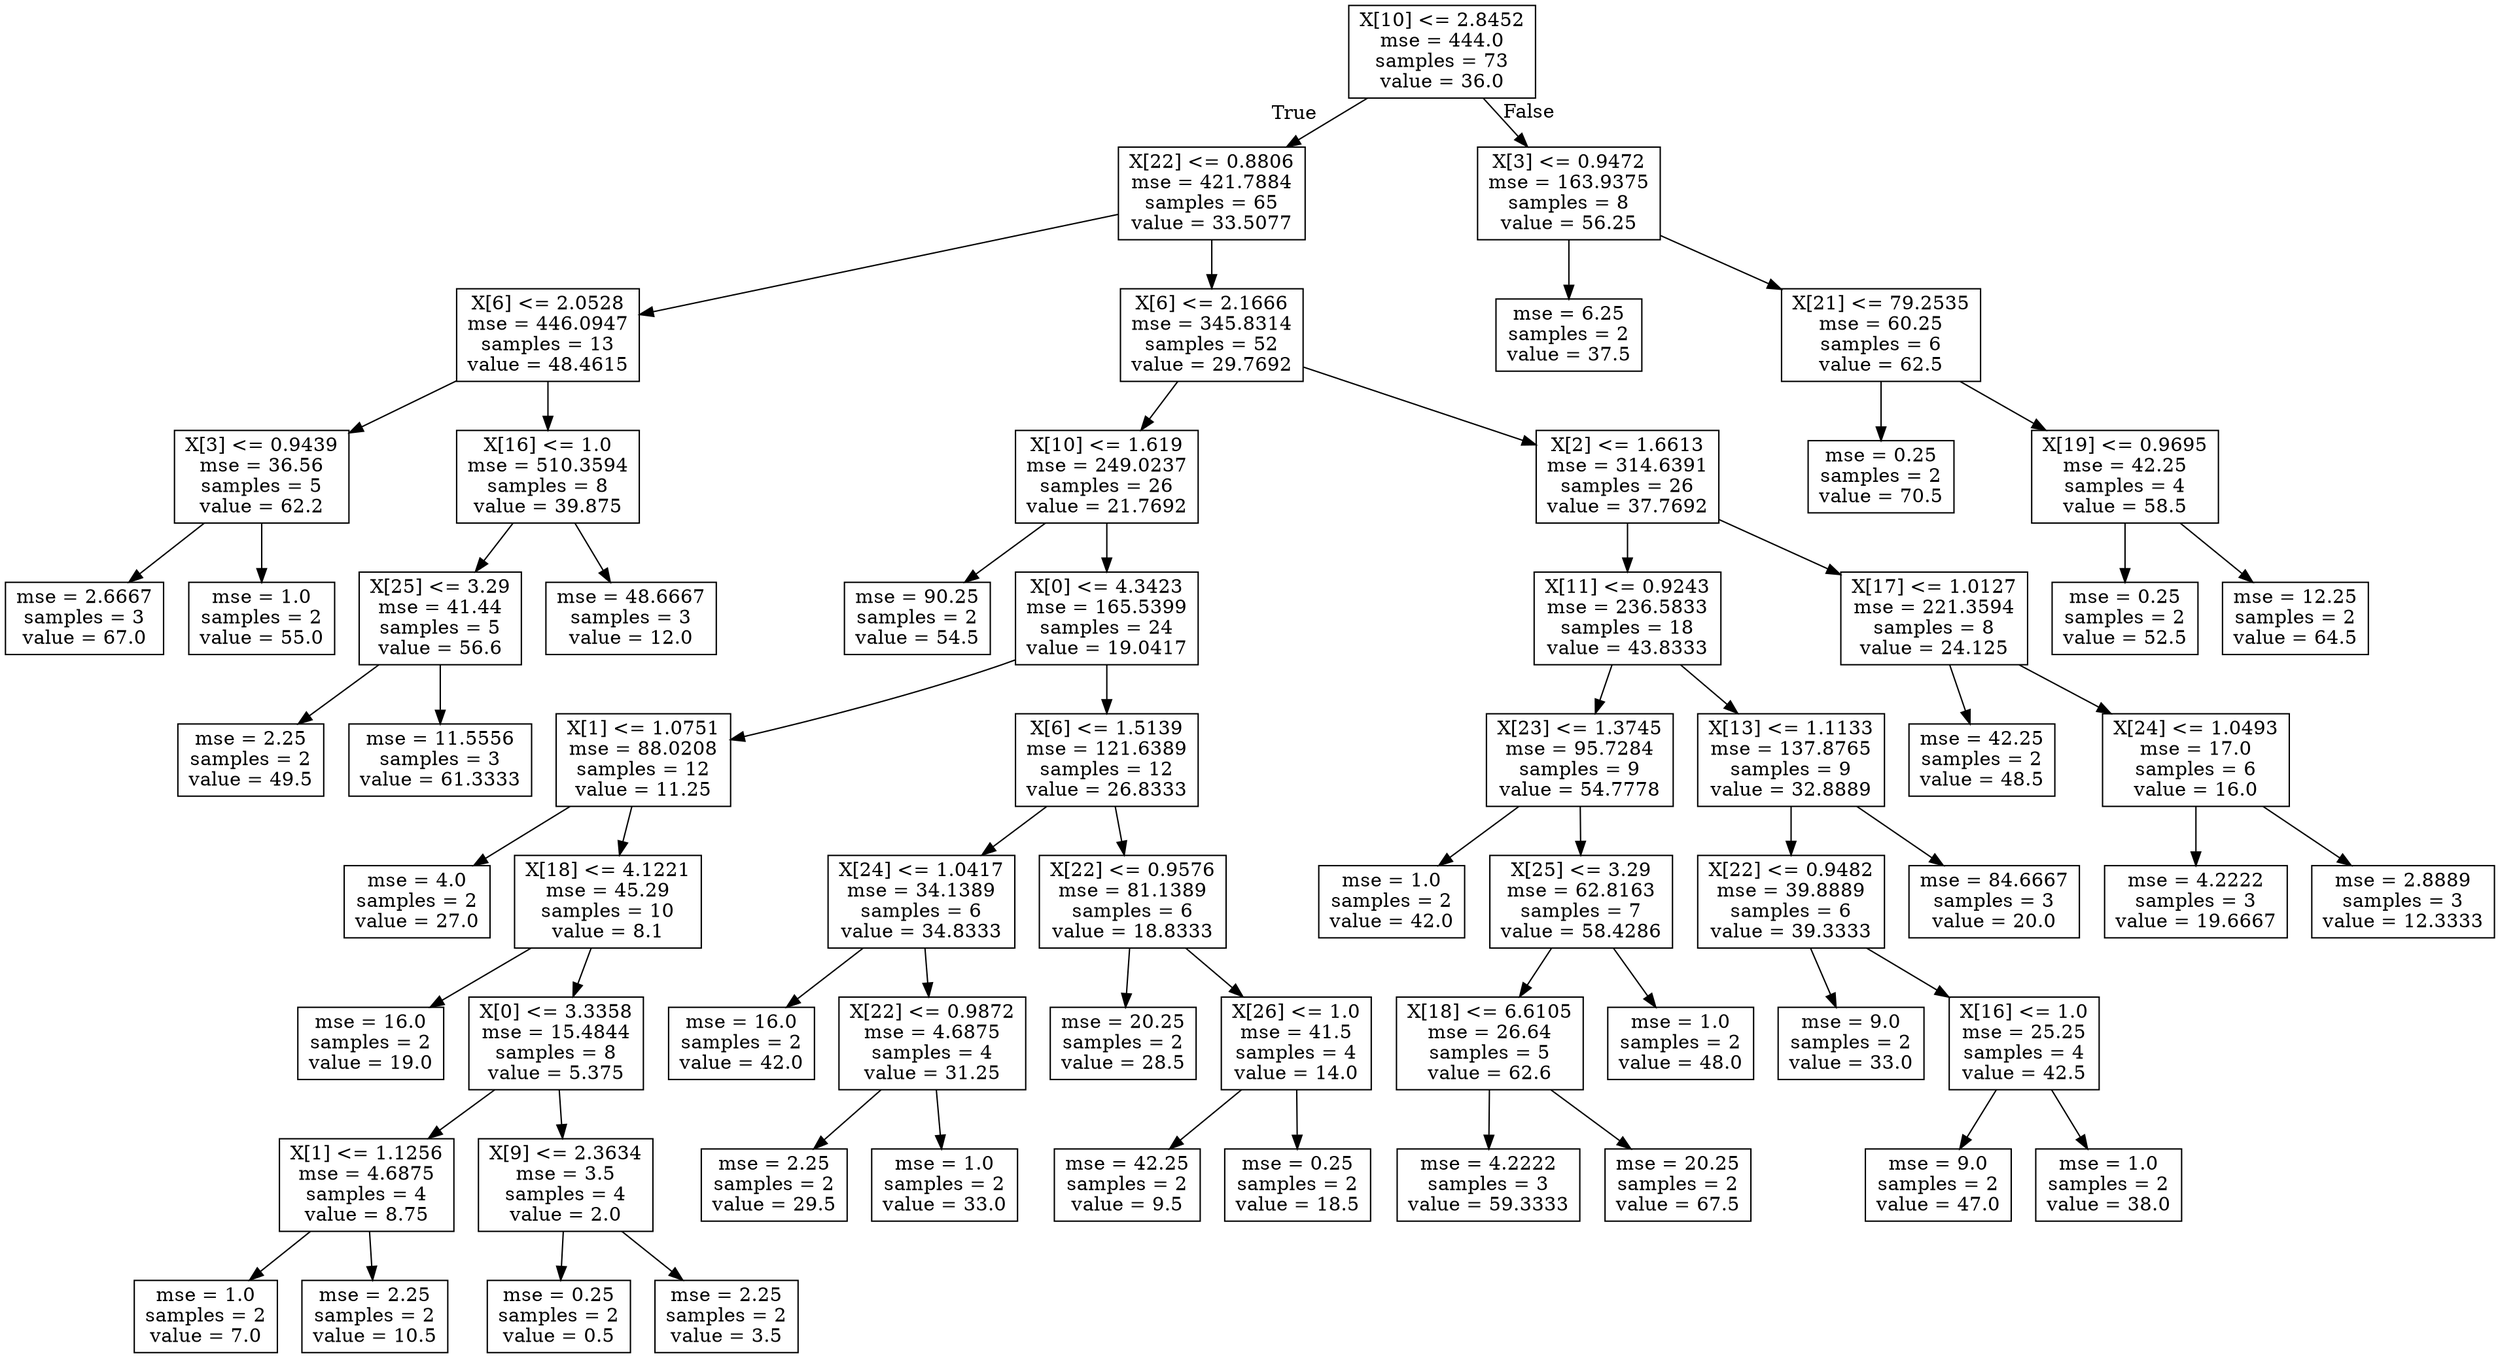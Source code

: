 digraph Tree {
node [shape=box] ;
0 [label="X[10] <= 2.8452\nmse = 444.0\nsamples = 73\nvalue = 36.0"] ;
1 [label="X[22] <= 0.8806\nmse = 421.7884\nsamples = 65\nvalue = 33.5077"] ;
0 -> 1 [labeldistance=2.5, labelangle=45, headlabel="True"] ;
2 [label="X[6] <= 2.0528\nmse = 446.0947\nsamples = 13\nvalue = 48.4615"] ;
1 -> 2 ;
3 [label="X[3] <= 0.9439\nmse = 36.56\nsamples = 5\nvalue = 62.2"] ;
2 -> 3 ;
4 [label="mse = 2.6667\nsamples = 3\nvalue = 67.0"] ;
3 -> 4 ;
5 [label="mse = 1.0\nsamples = 2\nvalue = 55.0"] ;
3 -> 5 ;
6 [label="X[16] <= 1.0\nmse = 510.3594\nsamples = 8\nvalue = 39.875"] ;
2 -> 6 ;
7 [label="X[25] <= 3.29\nmse = 41.44\nsamples = 5\nvalue = 56.6"] ;
6 -> 7 ;
8 [label="mse = 2.25\nsamples = 2\nvalue = 49.5"] ;
7 -> 8 ;
9 [label="mse = 11.5556\nsamples = 3\nvalue = 61.3333"] ;
7 -> 9 ;
10 [label="mse = 48.6667\nsamples = 3\nvalue = 12.0"] ;
6 -> 10 ;
11 [label="X[6] <= 2.1666\nmse = 345.8314\nsamples = 52\nvalue = 29.7692"] ;
1 -> 11 ;
12 [label="X[10] <= 1.619\nmse = 249.0237\nsamples = 26\nvalue = 21.7692"] ;
11 -> 12 ;
13 [label="mse = 90.25\nsamples = 2\nvalue = 54.5"] ;
12 -> 13 ;
14 [label="X[0] <= 4.3423\nmse = 165.5399\nsamples = 24\nvalue = 19.0417"] ;
12 -> 14 ;
15 [label="X[1] <= 1.0751\nmse = 88.0208\nsamples = 12\nvalue = 11.25"] ;
14 -> 15 ;
16 [label="mse = 4.0\nsamples = 2\nvalue = 27.0"] ;
15 -> 16 ;
17 [label="X[18] <= 4.1221\nmse = 45.29\nsamples = 10\nvalue = 8.1"] ;
15 -> 17 ;
18 [label="mse = 16.0\nsamples = 2\nvalue = 19.0"] ;
17 -> 18 ;
19 [label="X[0] <= 3.3358\nmse = 15.4844\nsamples = 8\nvalue = 5.375"] ;
17 -> 19 ;
20 [label="X[1] <= 1.1256\nmse = 4.6875\nsamples = 4\nvalue = 8.75"] ;
19 -> 20 ;
21 [label="mse = 1.0\nsamples = 2\nvalue = 7.0"] ;
20 -> 21 ;
22 [label="mse = 2.25\nsamples = 2\nvalue = 10.5"] ;
20 -> 22 ;
23 [label="X[9] <= 2.3634\nmse = 3.5\nsamples = 4\nvalue = 2.0"] ;
19 -> 23 ;
24 [label="mse = 0.25\nsamples = 2\nvalue = 0.5"] ;
23 -> 24 ;
25 [label="mse = 2.25\nsamples = 2\nvalue = 3.5"] ;
23 -> 25 ;
26 [label="X[6] <= 1.5139\nmse = 121.6389\nsamples = 12\nvalue = 26.8333"] ;
14 -> 26 ;
27 [label="X[24] <= 1.0417\nmse = 34.1389\nsamples = 6\nvalue = 34.8333"] ;
26 -> 27 ;
28 [label="mse = 16.0\nsamples = 2\nvalue = 42.0"] ;
27 -> 28 ;
29 [label="X[22] <= 0.9872\nmse = 4.6875\nsamples = 4\nvalue = 31.25"] ;
27 -> 29 ;
30 [label="mse = 2.25\nsamples = 2\nvalue = 29.5"] ;
29 -> 30 ;
31 [label="mse = 1.0\nsamples = 2\nvalue = 33.0"] ;
29 -> 31 ;
32 [label="X[22] <= 0.9576\nmse = 81.1389\nsamples = 6\nvalue = 18.8333"] ;
26 -> 32 ;
33 [label="mse = 20.25\nsamples = 2\nvalue = 28.5"] ;
32 -> 33 ;
34 [label="X[26] <= 1.0\nmse = 41.5\nsamples = 4\nvalue = 14.0"] ;
32 -> 34 ;
35 [label="mse = 42.25\nsamples = 2\nvalue = 9.5"] ;
34 -> 35 ;
36 [label="mse = 0.25\nsamples = 2\nvalue = 18.5"] ;
34 -> 36 ;
37 [label="X[2] <= 1.6613\nmse = 314.6391\nsamples = 26\nvalue = 37.7692"] ;
11 -> 37 ;
38 [label="X[11] <= 0.9243\nmse = 236.5833\nsamples = 18\nvalue = 43.8333"] ;
37 -> 38 ;
39 [label="X[23] <= 1.3745\nmse = 95.7284\nsamples = 9\nvalue = 54.7778"] ;
38 -> 39 ;
40 [label="mse = 1.0\nsamples = 2\nvalue = 42.0"] ;
39 -> 40 ;
41 [label="X[25] <= 3.29\nmse = 62.8163\nsamples = 7\nvalue = 58.4286"] ;
39 -> 41 ;
42 [label="X[18] <= 6.6105\nmse = 26.64\nsamples = 5\nvalue = 62.6"] ;
41 -> 42 ;
43 [label="mse = 4.2222\nsamples = 3\nvalue = 59.3333"] ;
42 -> 43 ;
44 [label="mse = 20.25\nsamples = 2\nvalue = 67.5"] ;
42 -> 44 ;
45 [label="mse = 1.0\nsamples = 2\nvalue = 48.0"] ;
41 -> 45 ;
46 [label="X[13] <= 1.1133\nmse = 137.8765\nsamples = 9\nvalue = 32.8889"] ;
38 -> 46 ;
47 [label="X[22] <= 0.9482\nmse = 39.8889\nsamples = 6\nvalue = 39.3333"] ;
46 -> 47 ;
48 [label="mse = 9.0\nsamples = 2\nvalue = 33.0"] ;
47 -> 48 ;
49 [label="X[16] <= 1.0\nmse = 25.25\nsamples = 4\nvalue = 42.5"] ;
47 -> 49 ;
50 [label="mse = 9.0\nsamples = 2\nvalue = 47.0"] ;
49 -> 50 ;
51 [label="mse = 1.0\nsamples = 2\nvalue = 38.0"] ;
49 -> 51 ;
52 [label="mse = 84.6667\nsamples = 3\nvalue = 20.0"] ;
46 -> 52 ;
53 [label="X[17] <= 1.0127\nmse = 221.3594\nsamples = 8\nvalue = 24.125"] ;
37 -> 53 ;
54 [label="mse = 42.25\nsamples = 2\nvalue = 48.5"] ;
53 -> 54 ;
55 [label="X[24] <= 1.0493\nmse = 17.0\nsamples = 6\nvalue = 16.0"] ;
53 -> 55 ;
56 [label="mse = 4.2222\nsamples = 3\nvalue = 19.6667"] ;
55 -> 56 ;
57 [label="mse = 2.8889\nsamples = 3\nvalue = 12.3333"] ;
55 -> 57 ;
58 [label="X[3] <= 0.9472\nmse = 163.9375\nsamples = 8\nvalue = 56.25"] ;
0 -> 58 [labeldistance=2.5, labelangle=-45, headlabel="False"] ;
59 [label="mse = 6.25\nsamples = 2\nvalue = 37.5"] ;
58 -> 59 ;
60 [label="X[21] <= 79.2535\nmse = 60.25\nsamples = 6\nvalue = 62.5"] ;
58 -> 60 ;
61 [label="mse = 0.25\nsamples = 2\nvalue = 70.5"] ;
60 -> 61 ;
62 [label="X[19] <= 0.9695\nmse = 42.25\nsamples = 4\nvalue = 58.5"] ;
60 -> 62 ;
63 [label="mse = 0.25\nsamples = 2\nvalue = 52.5"] ;
62 -> 63 ;
64 [label="mse = 12.25\nsamples = 2\nvalue = 64.5"] ;
62 -> 64 ;
}